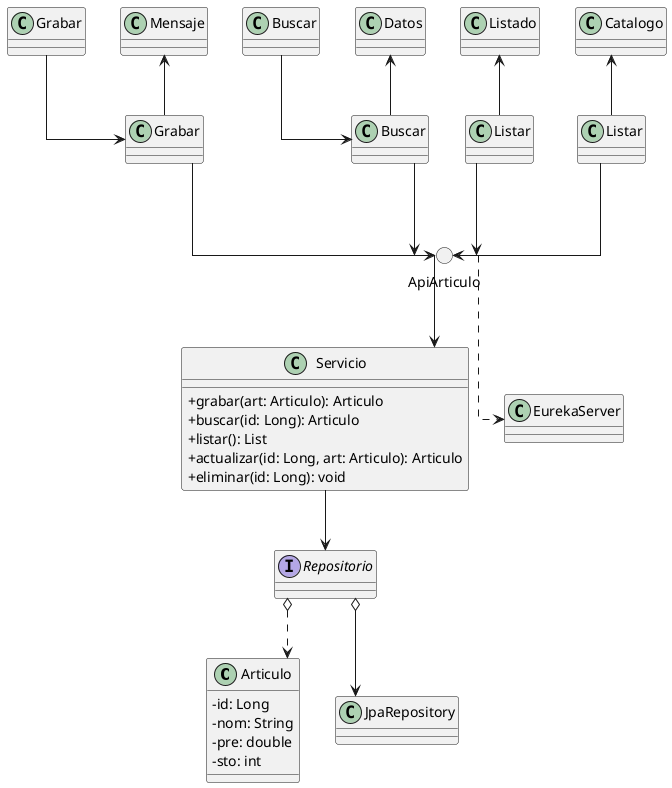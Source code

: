 @startuml ApiArticulo

' Configuración
skinparam classAttributeIconSize 0
skinparam linetype ortho

' Entidad Articulo
class Articulo {
  -id: Long
  -nom: String
  -pre: double
  -sto: int
}

' Servicio
class Servicio {
  +grabar(art: Articulo): Articulo
  +buscar(id: Long): Articulo
  +listar(): List
  +actualizar(id: Long, art: Articulo): Articulo
  +eliminar(id: Long): void
}

' Interfaz Repositorio
interface Repositorio {
}

' JpaRepository
class JpaRepository {
}

' EurekaServer
class EurekaServer {
}

' Controladores
class Grabar {
}

class Mensaje {
}

class Buscar {
}

class Datos {
}

class Listado {
}

class Catalogo {
}

' API Central
circle ApiArticulo

' Operaciones
class "Grabar" as Grabar2 {
}

class "Buscar" as Buscar2 {
}

class "Listar" as Listar1 {
}

class "Listar" as Listar2 {
}

' Relaciones - Controladores a Operaciones
Grabar --> Grabar2
Grabar2 --> ApiArticulo

Mensaje <-- Grabar2

Buscar --> Buscar2
Buscar2 --> ApiArticulo

Datos <-- Buscar2

Listado <-- Listar1
Listar1 --> ApiArticulo

Catalogo <-- Listar2
Listar2 --> ApiArticulo

' Relaciones - ApiArticulo a Servicio
ApiArticulo --> Servicio

' Relaciones - Servicio a Repositorio
Servicio --> Repositorio

' Relaciones - Repositorio a JpaRepository
Repositorio o--> JpaRepository

' Relaciones - Repositorio a Articulo
Repositorio o..> Articulo

' Relaciones - ApiArticulo a EurekaServer
ApiArticulo ..> EurekaServer

@enduml